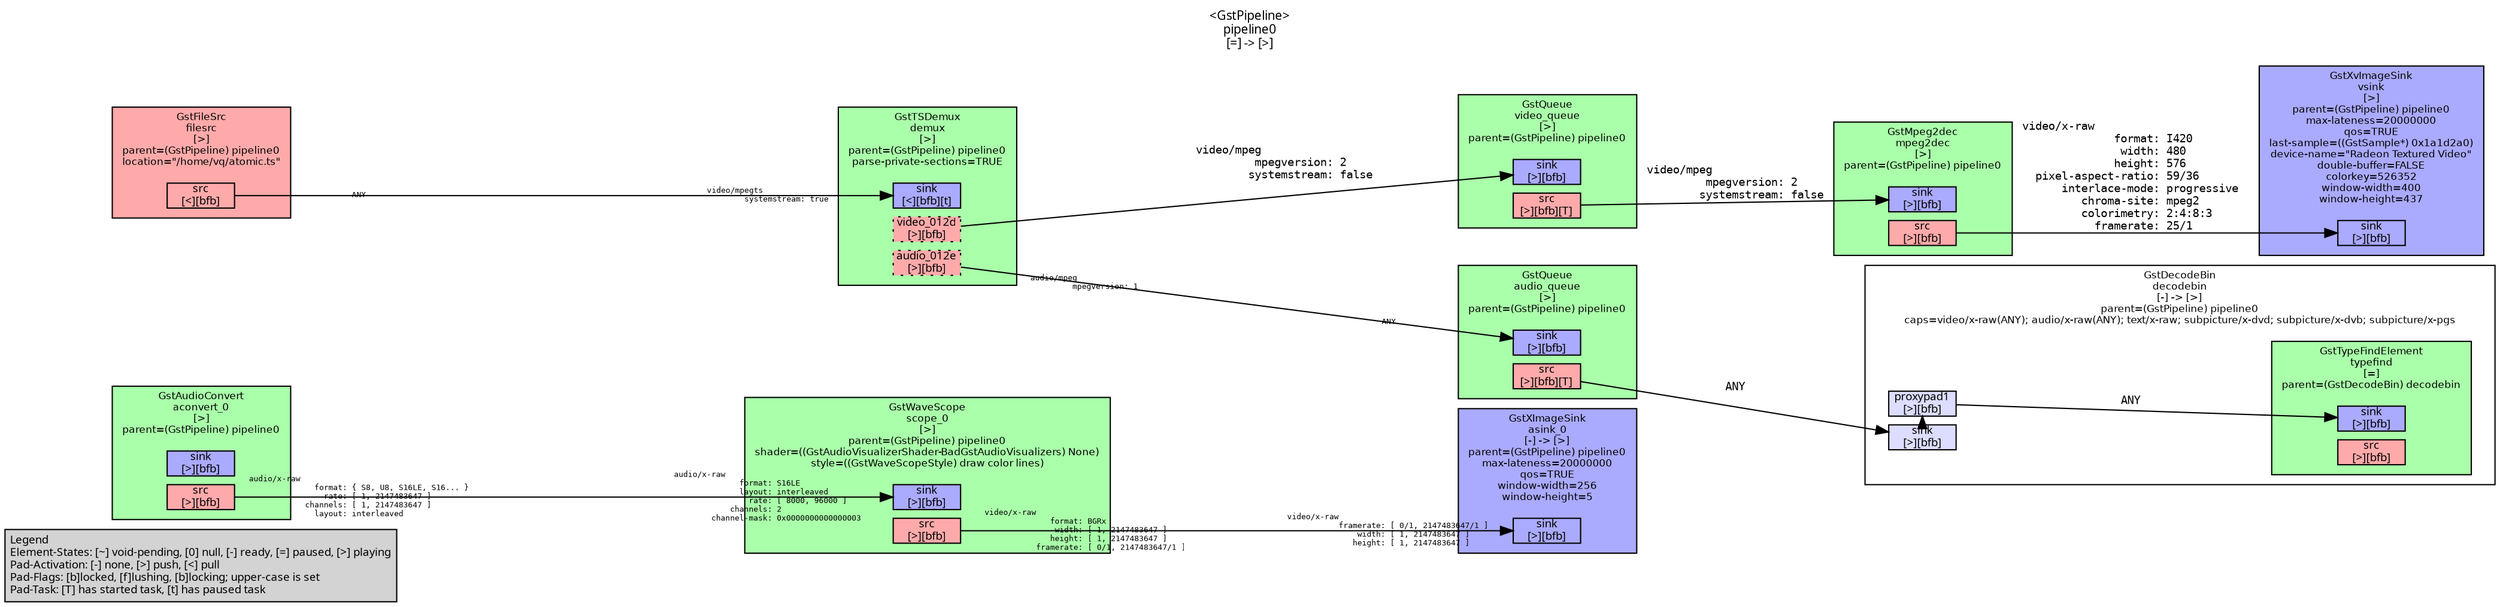 digraph pipeline {
  rankdir=LR;
  fontname="sans";
  fontsize="10";
  labelloc=t;
  nodesep=.1;
  ranksep=.2;
  label="<GstPipeline>\npipeline0\n[=] -> [>]";
  node [style=filled, shape=box, fontsize="9", fontname="sans", margin="0.0,0.0"];
  edge [labelfontsize="6", fontsize="9", fontname="monospace"];
  
  legend [
    pos="0,0!",
    margin="0.05,0.05",
    label="Legend\lElement-States: [~] void-pending, [0] null, [-] ready, [=] paused, [>] playing\lPad-Activation: [-] none, [>] push, [<] pull\lPad-Flags: [b]locked, [f]lushing, [b]locking; upper-case is set\lPad-Task: [T] has started task, [t] has paused task\l"
,  ];
  subgraph cluster_scope_0_0x7f8304043a90 {
    fontname="Bitstream Vera Sans";
    fontsize="8";
    style=filled;
    color=black;

    label="GstWaveScope\nscope_0\n[>]\nparent=(GstPipeline) pipeline0\nshader=((GstAudioVisualizerShader-BadGstAudioVisualizers) None)\nstyle=((GstWaveScopeStyle) draw color lines)";
    scope_0_0x7f8304043a90_sink_0x7f830400b030 [color=black, fillcolor="#aaaaff", label="sink\n[>][bfb]", height="0.2", style="filled,solid"];
    scope_0_0x7f8304043a90_src_0x7f830400b260 [color=black, fillcolor="#ffaaaa", label="src\n[>][bfb]", height="0.2", style="filled,solid"];
    fillcolor="#aaffaa";
  }

  scope_0_0x7f8304043a90_src_0x7f830400b260 -> asink_0_0x7f830403e060_sink_0x7f830400a9a0 [labeldistance="10", labelangle="0", label="                                                  ", taillabel="video/x-raw\l              format: BGRx\l               width: [ 1, 2147483647 ]\l              height: [ 1, 2147483647 ]\l           framerate: [ 0/1, 2147483647/1 ]\l", headlabel="video/x-raw\l           framerate: [ 0/1, 2147483647/1 ]\l               width: [ 1, 2147483647 ]\l              height: [ 1, 2147483647 ]\l"]
  subgraph cluster_aconvert_0_0x7f83040412a0 {
    fontname="Bitstream Vera Sans";
    fontsize="8";
    style=filled;
    color=black;

    label="GstAudioConvert\naconvert_0\n[>]\nparent=(GstPipeline) pipeline0";
    aconvert_0_0x7f83040412a0_sink_0x7f830400abd0 [color=black, fillcolor="#aaaaff", label="sink\n[>][bfb]", height="0.2", style="filled,solid"];
    aconvert_0_0x7f83040412a0_src_0x7f830400ae00 [color=black, fillcolor="#ffaaaa", label="src\n[>][bfb]", height="0.2", style="filled,solid"];
    fillcolor="#aaffaa";
  }

  aconvert_0_0x7f83040412a0_src_0x7f830400ae00 -> scope_0_0x7f8304043a90_sink_0x7f830400b030 [labeldistance="10", labelangle="0", label="                                                  ", taillabel="audio/x-raw\l              format: { S8, U8, S16LE, S16... }\l                rate: [ 1, 2147483647 ]\l            channels: [ 1, 2147483647 ]\l              layout: interleaved\l", headlabel="audio/x-raw\l              format: S16LE\l              layout: interleaved\l                rate: [ 8000, 96000 ]\l            channels: 2\l        channel-mask: 0x0000000000000003\l"]
  subgraph cluster_asink_0_0x7f830403e060 {
    fontname="Bitstream Vera Sans";
    fontsize="8";
    style=filled;
    color=black;

    label="GstXImageSink\nasink_0\n[-] -> [>]\nparent=(GstPipeline) pipeline0\nmax-lateness=20000000\nqos=TRUE\nwindow-width=256\nwindow-height=5";
    asink_0_0x7f830403e060_sink_0x7f830400a9a0 [color=black, fillcolor="#aaaaff", label="sink\n[>][bfb]", height="0.2", style="filled,solid"];
    fillcolor="#aaaaff";
  }

  subgraph cluster_decodebin_0x1d96a50 {
    fontname="Bitstream Vera Sans";
    fontsize="8";
    style=filled;
    color=black;

    label="GstDecodeBin\ndecodebin\n[-] -> [>]\nparent=(GstPipeline) pipeline0\ncaps=video/x-raw(ANY); audio/x-raw(ANY); text/x-raw; subpicture/x-dvd; subpicture/x-dvb; subpicture/x-pgs";
    _proxypad1_0x1da0960 [color=black, fillcolor="#ddddff", label="proxypad1\n[>][bfb]", height="0.2", style="filled,solid"];
  decodebin_0x1d96a50_sink_0x1d96cd0 -> _proxypad1_0x1da0960 [style=dashed, minlen=0]
    decodebin_0x1d96a50_sink_0x1d96cd0 [color=black, fillcolor="#ddddff", label="sink\n[>][bfb]", height="0.2", style="filled,solid"];
    fillcolor="#ffffff";
    subgraph cluster_typefind_0x1d9a780 {
      fontname="Bitstream Vera Sans";
      fontsize="8";
      style=filled;
      color=black;

      label="GstTypeFindElement\ntypefind\n[=]\nparent=(GstDecodeBin) decodebin";
      typefind_0x1d9a780_sink_0x7f830400a540 [color=black, fillcolor="#aaaaff", label="sink\n[>][bfb]", height="0.2", style="filled,solid"];
      typefind_0x1d9a780_src_0x7f830400a770 [color=black, fillcolor="#ffaaaa", label="src\n[>][bfb]", height="0.2", style="filled,solid"];
      fillcolor="#aaffaa";
    }

    _proxypad1_0x1da0960 -> typefind_0x1d9a780_sink_0x7f830400a540 [label="ANY"]
  }

  subgraph cluster_audio_queue_0x1ededf0 {
    fontname="Bitstream Vera Sans";
    fontsize="8";
    style=filled;
    color=black;

    label="GstQueue\naudio_queue\n[>]\nparent=(GstPipeline) pipeline0";
    audio_queue_0x1ededf0_sink_0x7f830400a0e0 [color=black, fillcolor="#aaaaff", label="sink\n[>][bfb]", height="0.2", style="filled,solid"];
    audio_queue_0x1ededf0_src_0x7f830400a310 [color=black, fillcolor="#ffaaaa", label="src\n[>][bfb][T]", height="0.2", style="filled,solid"];
    fillcolor="#aaffaa";
  }

  audio_queue_0x1ededf0_src_0x7f830400a310 -> decodebin_0x1d96a50_sink_0x1d96cd0 [label="ANY"]
  subgraph cluster_vsink_0x1f14210 {
    fontname="Bitstream Vera Sans";
    fontsize="8";
    style=filled;
    color=black;

    label="GstXvImageSink\nvsink\n[>]\nparent=(GstPipeline) pipeline0\nmax-lateness=20000000\nqos=TRUE\nlast-sample=((GstSample*) 0x1a1d2a0)\ndevice-name=\"Radeon Textured Video\"\ndouble-buffer=FALSE\ncolorkey=526352\nwindow-width=400\nwindow-height=437";
    vsink_0x1f14210_sink_0x1d9d040 [color=black, fillcolor="#aaaaff", label="sink\n[>][bfb]", height="0.2", style="filled,solid"];
    fillcolor="#aaaaff";
  }

  subgraph cluster_mpeg2dec_0x1f15d40 {
    fontname="Bitstream Vera Sans";
    fontsize="8";
    style=filled;
    color=black;

    label="GstMpeg2dec\nmpeg2dec\n[>]\nparent=(GstPipeline) pipeline0";
    mpeg2dec_0x1f15d40_sink_0x1d9d270 [color=black, fillcolor="#aaaaff", label="sink\n[>][bfb]", height="0.2", style="filled,solid"];
    mpeg2dec_0x1f15d40_src_0x1d9d4a0 [color=black, fillcolor="#ffaaaa", label="src\n[>][bfb]", height="0.2", style="filled,solid"];
    fillcolor="#aaffaa";
  }

  mpeg2dec_0x1f15d40_src_0x1d9d4a0 -> vsink_0x1f14210_sink_0x1d9d040 [label="video/x-raw\l              format: I420\l               width: 480\l              height: 576\l  pixel-aspect-ratio: 59/36\l      interlace-mode: progressive\l         chroma-site: mpeg2\l         colorimetry: 2:4:8:3\l           framerate: 25/1\l"]
  subgraph cluster_video_queue_0x1ede230 {
    fontname="Bitstream Vera Sans";
    fontsize="8";
    style=filled;
    color=black;

    label="GstQueue\nvideo_queue\n[>]\nparent=(GstPipeline) pipeline0";
    video_queue_0x1ede230_sink_0x1d9c9b0 [color=black, fillcolor="#aaaaff", label="sink\n[>][bfb]", height="0.2", style="filled,solid"];
    video_queue_0x1ede230_src_0x1d9cbe0 [color=black, fillcolor="#ffaaaa", label="src\n[>][bfb][T]", height="0.2", style="filled,solid"];
    fillcolor="#aaffaa";
  }

  video_queue_0x1ede230_src_0x1d9cbe0 -> mpeg2dec_0x1f15d40_sink_0x1d9d270 [label="video/mpeg\l         mpegversion: 2\l        systemstream: false\l"]
  subgraph cluster_demux_0x1efe010 {
    fontname="Bitstream Vera Sans";
    fontsize="8";
    style=filled;
    color=black;

    label="GstTSDemux\ndemux\n[>]\nparent=(GstPipeline) pipeline0\nparse-private-sections=TRUE";
    demux_0x1efe010_sink_0x1d9ce10 [color=black, fillcolor="#aaaaff", label="sink\n[<][bfb][t]", height="0.2", style="filled,solid"];
    demux_0x1efe010_video_012d_0x1d9db30 [color=black, fillcolor="#ffaaaa", label="video_012d\n[>][bfb]", height="0.2", style="filled,dotted"];
    demux_0x1efe010_audio_012e_0x1d9dd60 [color=black, fillcolor="#ffaaaa", label="audio_012e\n[>][bfb]", height="0.2", style="filled,dotted"];
    fillcolor="#aaffaa";
  }

  demux_0x1efe010_video_012d_0x1d9db30 -> video_queue_0x1ede230_sink_0x1d9c9b0 [label="video/mpeg\l         mpegversion: 2\l        systemstream: false\l"]
  demux_0x1efe010_audio_012e_0x1d9dd60 -> audio_queue_0x1ededf0_sink_0x7f830400a0e0 [labeldistance="10", labelangle="0", label="                                                  ", taillabel="audio/mpeg\l         mpegversion: 1\l", headlabel="ANY"]
  subgraph cluster_filesrc_0x1ef40d0 {
    fontname="Bitstream Vera Sans";
    fontsize="8";
    style=filled;
    color=black;

    label="GstFileSrc\nfilesrc\n[>]\nparent=(GstPipeline) pipeline0\nlocation=\"/home/vq/atomic.ts\"";
    filesrc_0x1ef40d0_src_0x1d9c0f0 [color=black, fillcolor="#ffaaaa", label="src\n[<][bfb]", height="0.2", style="filled,solid"];
    fillcolor="#ffaaaa";
  }

  filesrc_0x1ef40d0_src_0x1d9c0f0 -> demux_0x1efe010_sink_0x1d9ce10 [labeldistance="10", labelangle="0", label="                                                  ", taillabel="ANY", headlabel="video/mpegts\l        systemstream: true\l"]
}
